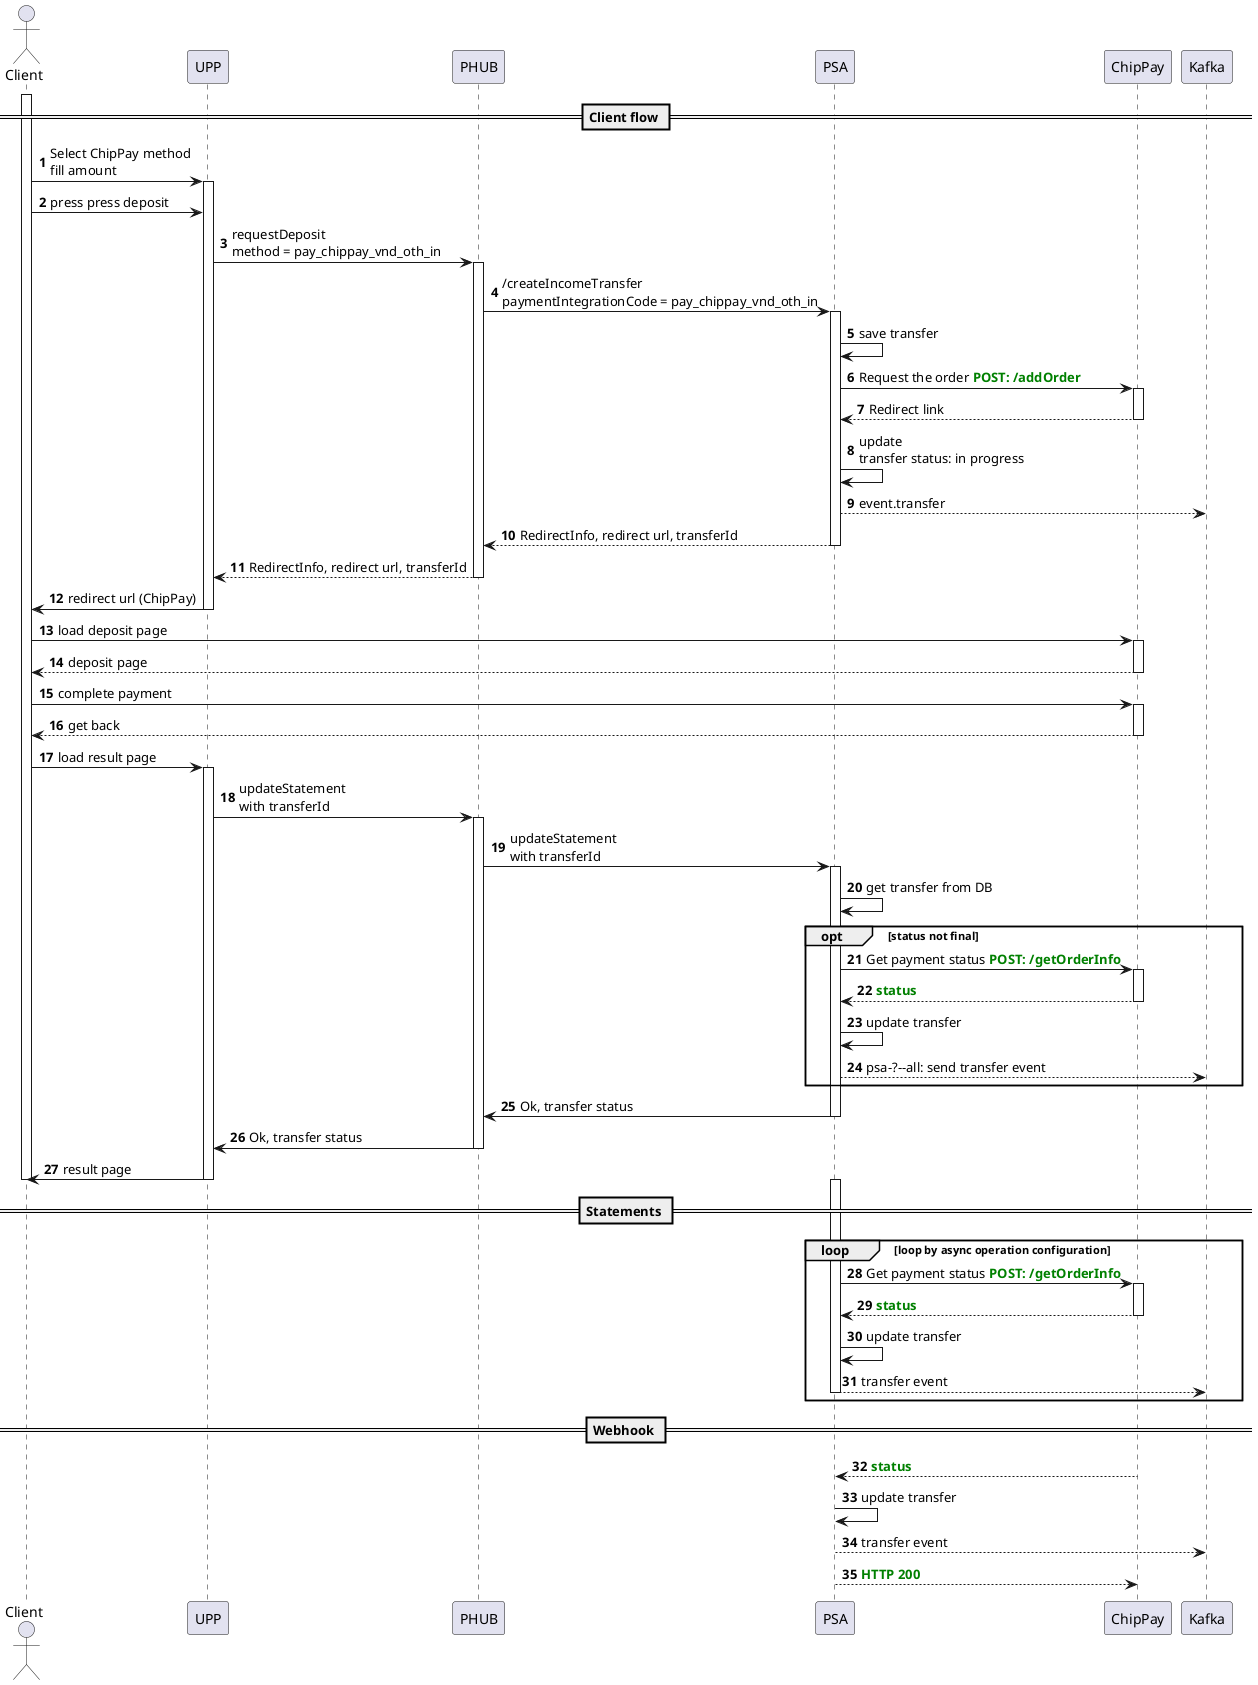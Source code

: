 @startuml
autonumber

actor Client

== Client flow ==
activate Client
Client -> UPP ++: Select ChipPay method\nfill amount

Client -> UPP : press press deposit
UPP -> PHUB ++: requestDeposit\nmethod = pay_chippay_vnd_oth_in
PHUB -> PSA ++: /createIncomeTransfer\npaymentIntegrationCode = pay_chippay_vnd_oth_in 
PSA -> PSA: save transfer

PSA -> ChipPay ++: Request the order <b><font color=green>POST: /addOrder

ChipPay --> PSA --: Redirect link

PSA -> PSA : update \ntransfer status: in progress
PSA --> Kafka : event.transfer

PSA --> PHUB --: RedirectInfo, redirect url, transferId
PHUB --> UPP --: RedirectInfo, redirect url, transferId
UPP -> Client --: redirect url (ChipPay)

Client -> ChipPay ++: load deposit page
ChipPay --> Client --: deposit page

Client -> ChipPay ++: complete payment
ChipPay --> Client --: get back

Client -> UPP ++: load result page
UPP -> PHUB ++: updateStatement\nwith transferId
PHUB -> PSA ++: updateStatement\nwith transferId
PSA -> PSA: get transfer from DB
opt status not final
    PSA -> ChipPay ++: Get payment status <b><font color=green>POST: /getOrderInfo
    ChipPay --> PSA --: <b><font color=green>status
    PSA -> PSA: update transfer
    PSA --> Kafka: psa-?--all: send transfer event
end opt
PSA -> PHUB --: Ok, transfer status
PHUB -> UPP --: Ok, transfer status
UPP -> Client --: result page
deactivate Client

== Statements ==
    activate PSA
    loop loop by async operation configuration
    PSA -> ChipPay ++: Get payment status <b><font color=green>POST: /getOrderInfo
    ChipPay --> PSA --: <b><font color=green>status
    PSA -> PSA: update transfer
    PSA --> Kafka: transfer event
    deactivate PSA
end loop

== Webhook ==
activate ChipPay
ChipPay --> PSA --: <b><font color=green>status
PSA -> PSA: update transfer
PSA --> Kafka: transfer event
PSA --> ChipPay--: <b><font color=green>HTTP 200
deactivate ChipPay

@enduml